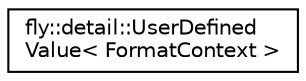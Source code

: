 digraph "Graphical Class Hierarchy"
{
 // LATEX_PDF_SIZE
  edge [fontname="Helvetica",fontsize="10",labelfontname="Helvetica",labelfontsize="10"];
  node [fontname="Helvetica",fontsize="10",shape=record];
  rankdir="LR";
  Node0 [label="fly::detail::UserDefined\lValue\< FormatContext \>",height=0.2,width=0.4,color="black", fillcolor="white", style="filled",URL="$structfly_1_1detail_1_1_user_defined_value.html",tooltip=" "];
}

